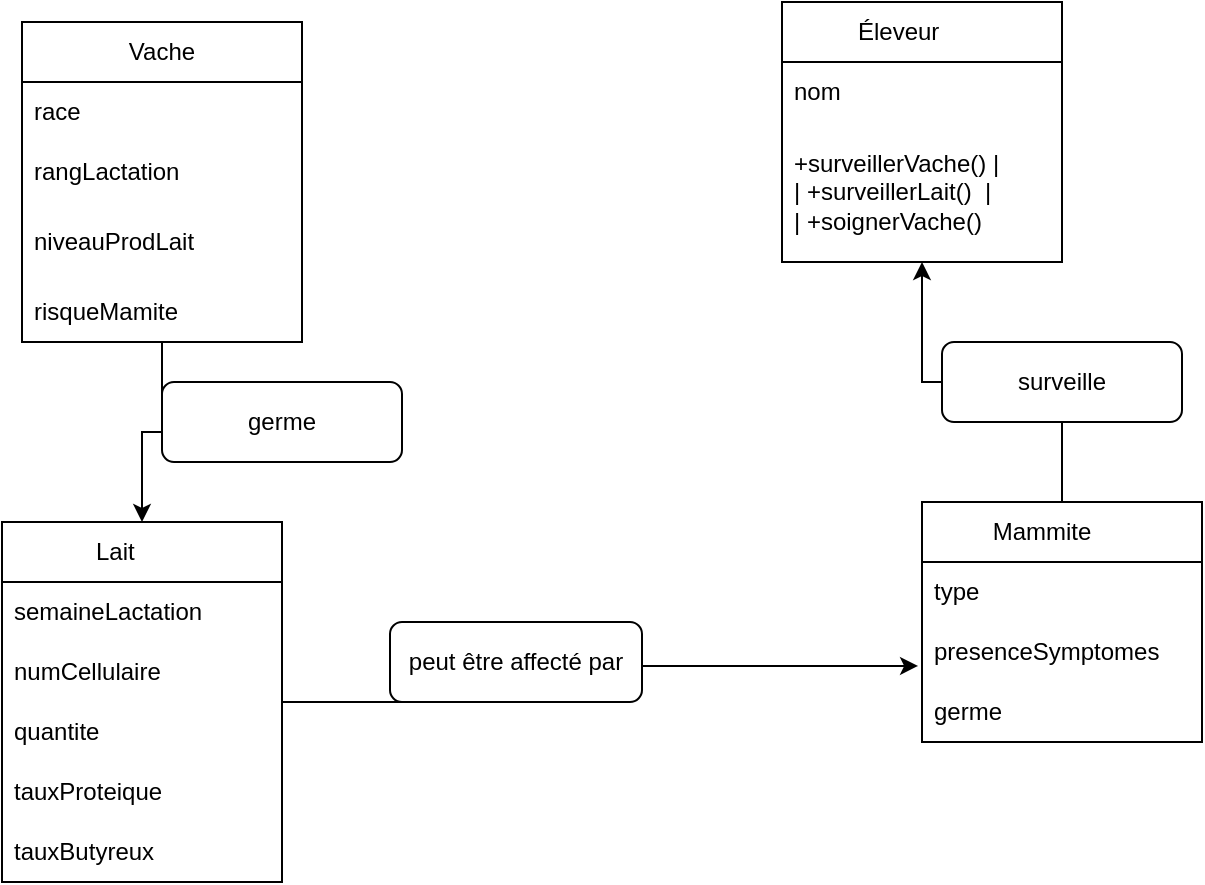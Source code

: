 <mxfile version="24.6.5" type="github">
  <diagram name="Page-1" id="fxIF09uHiyG3X8BWQkWe">
    <mxGraphModel dx="880" dy="469" grid="1" gridSize="10" guides="1" tooltips="1" connect="1" arrows="1" fold="1" page="1" pageScale="1" pageWidth="827" pageHeight="1169" math="0" shadow="0">
      <root>
        <mxCell id="0" />
        <mxCell id="1" parent="0" />
        <mxCell id="QW2y1-o9D00Q1jOCNm4x-34" style="edgeStyle=orthogonalEdgeStyle;rounded=0;orthogonalLoop=1;jettySize=auto;html=1;entryX=0.5;entryY=1;entryDx=0;entryDy=0;" edge="1" parent="1" source="QW2y1-o9D00Q1jOCNm4x-2" target="QW2y1-o9D00Q1jOCNm4x-10">
          <mxGeometry relative="1" as="geometry" />
        </mxCell>
        <mxCell id="QW2y1-o9D00Q1jOCNm4x-2" value="Mammite&amp;nbsp;&amp;nbsp;&amp;nbsp;&amp;nbsp;&amp;nbsp;&amp;nbsp; " style="swimlane;fontStyle=0;childLayout=stackLayout;horizontal=1;startSize=30;horizontalStack=0;resizeParent=1;resizeParentMax=0;resizeLast=0;collapsible=1;marginBottom=0;whiteSpace=wrap;html=1;" vertex="1" parent="1">
          <mxGeometry x="620" y="310" width="140" height="120" as="geometry" />
        </mxCell>
        <mxCell id="QW2y1-o9D00Q1jOCNm4x-3" value="type&amp;nbsp;&amp;nbsp;&amp;nbsp;&amp;nbsp;&amp;nbsp;&amp;nbsp;&amp;nbsp;&amp;nbsp;&amp;nbsp;&amp;nbsp;&amp;nbsp;&amp;nbsp; " style="text;strokeColor=none;fillColor=none;align=left;verticalAlign=middle;spacingLeft=4;spacingRight=4;overflow=hidden;points=[[0,0.5],[1,0.5]];portConstraint=eastwest;rotatable=0;whiteSpace=wrap;html=1;" vertex="1" parent="QW2y1-o9D00Q1jOCNm4x-2">
          <mxGeometry y="30" width="140" height="30" as="geometry" />
        </mxCell>
        <mxCell id="QW2y1-o9D00Q1jOCNm4x-4" value="presenceSymptomes" style="text;strokeColor=none;fillColor=none;align=left;verticalAlign=middle;spacingLeft=4;spacingRight=4;overflow=hidden;points=[[0,0.5],[1,0.5]];portConstraint=eastwest;rotatable=0;whiteSpace=wrap;html=1;" vertex="1" parent="QW2y1-o9D00Q1jOCNm4x-2">
          <mxGeometry y="60" width="140" height="30" as="geometry" />
        </mxCell>
        <mxCell id="QW2y1-o9D00Q1jOCNm4x-5" value="germe&amp;nbsp;&amp;nbsp;&amp;nbsp;&amp;nbsp;&amp;nbsp;&amp;nbsp;&amp;nbsp;&amp;nbsp;&amp;nbsp;&amp;nbsp;&amp;nbsp; " style="text;strokeColor=none;fillColor=none;align=left;verticalAlign=middle;spacingLeft=4;spacingRight=4;overflow=hidden;points=[[0,0.5],[1,0.5]];portConstraint=eastwest;rotatable=0;whiteSpace=wrap;html=1;" vertex="1" parent="QW2y1-o9D00Q1jOCNm4x-2">
          <mxGeometry y="90" width="140" height="30" as="geometry" />
        </mxCell>
        <mxCell id="QW2y1-o9D00Q1jOCNm4x-30" style="edgeStyle=orthogonalEdgeStyle;rounded=0;orthogonalLoop=1;jettySize=auto;html=1;entryX=0.5;entryY=0;entryDx=0;entryDy=0;" edge="1" parent="1" source="QW2y1-o9D00Q1jOCNm4x-6" target="QW2y1-o9D00Q1jOCNm4x-14">
          <mxGeometry relative="1" as="geometry" />
        </mxCell>
        <mxCell id="QW2y1-o9D00Q1jOCNm4x-6" value="  Vache " style="swimlane;fontStyle=0;childLayout=stackLayout;horizontal=1;startSize=30;horizontalStack=0;resizeParent=1;resizeParentMax=0;resizeLast=0;collapsible=1;marginBottom=0;whiteSpace=wrap;html=1;" vertex="1" parent="1">
          <mxGeometry x="170" y="70" width="140" height="160" as="geometry">
            <mxRectangle x="170" y="70" width="70" height="30" as="alternateBounds" />
          </mxGeometry>
        </mxCell>
        <mxCell id="QW2y1-o9D00Q1jOCNm4x-7" value="race" style="text;strokeColor=none;fillColor=none;align=left;verticalAlign=middle;spacingLeft=4;spacingRight=4;overflow=hidden;points=[[0,0.5],[1,0.5]];portConstraint=eastwest;rotatable=0;whiteSpace=wrap;html=1;" vertex="1" parent="QW2y1-o9D00Q1jOCNm4x-6">
          <mxGeometry y="30" width="140" height="30" as="geometry" />
        </mxCell>
        <mxCell id="QW2y1-o9D00Q1jOCNm4x-8" value="rangLactation" style="text;strokeColor=none;fillColor=none;align=left;verticalAlign=middle;spacingLeft=4;spacingRight=4;overflow=hidden;points=[[0,0.5],[1,0.5]];portConstraint=eastwest;rotatable=0;whiteSpace=wrap;html=1;" vertex="1" parent="QW2y1-o9D00Q1jOCNm4x-6">
          <mxGeometry y="60" width="140" height="30" as="geometry" />
        </mxCell>
        <mxCell id="QW2y1-o9D00Q1jOCNm4x-9" value="niveauProdLait" style="text;strokeColor=none;fillColor=none;align=left;verticalAlign=middle;spacingLeft=4;spacingRight=4;overflow=hidden;points=[[0,0.5],[1,0.5]];portConstraint=eastwest;rotatable=0;whiteSpace=wrap;html=1;" vertex="1" parent="QW2y1-o9D00Q1jOCNm4x-6">
          <mxGeometry y="90" width="140" height="40" as="geometry" />
        </mxCell>
        <mxCell id="QW2y1-o9D00Q1jOCNm4x-20" value="risqueMamite" style="text;strokeColor=none;fillColor=none;align=left;verticalAlign=middle;spacingLeft=4;spacingRight=4;overflow=hidden;points=[[0,0.5],[1,0.5]];portConstraint=eastwest;rotatable=0;whiteSpace=wrap;html=1;" vertex="1" parent="QW2y1-o9D00Q1jOCNm4x-6">
          <mxGeometry y="130" width="140" height="30" as="geometry" />
        </mxCell>
        <mxCell id="QW2y1-o9D00Q1jOCNm4x-10" value="Éleveur&amp;nbsp;&amp;nbsp;&amp;nbsp;&amp;nbsp;&amp;nbsp;&amp;nbsp;&amp;nbsp; " style="swimlane;fontStyle=0;childLayout=stackLayout;horizontal=1;startSize=30;horizontalStack=0;resizeParent=1;resizeParentMax=0;resizeLast=0;collapsible=1;marginBottom=0;whiteSpace=wrap;html=1;" vertex="1" parent="1">
          <mxGeometry x="550" y="60" width="140" height="130" as="geometry" />
        </mxCell>
        <mxCell id="QW2y1-o9D00Q1jOCNm4x-11" value="nom" style="text;strokeColor=none;fillColor=none;align=left;verticalAlign=middle;spacingLeft=4;spacingRight=4;overflow=hidden;points=[[0,0.5],[1,0.5]];portConstraint=eastwest;rotatable=0;whiteSpace=wrap;html=1;" vertex="1" parent="QW2y1-o9D00Q1jOCNm4x-10">
          <mxGeometry y="30" width="140" height="30" as="geometry" />
        </mxCell>
        <mxCell id="QW2y1-o9D00Q1jOCNm4x-13" value="+surveillerVache() |&lt;br&gt;| +surveillerLait()&amp;nbsp; |&lt;br&gt;| +soignerVache() " style="text;strokeColor=none;fillColor=none;align=left;verticalAlign=middle;spacingLeft=4;spacingRight=4;overflow=hidden;points=[[0,0.5],[1,0.5]];portConstraint=eastwest;rotatable=0;whiteSpace=wrap;html=1;" vertex="1" parent="QW2y1-o9D00Q1jOCNm4x-10">
          <mxGeometry y="60" width="140" height="70" as="geometry" />
        </mxCell>
        <mxCell id="QW2y1-o9D00Q1jOCNm4x-32" style="edgeStyle=orthogonalEdgeStyle;rounded=0;orthogonalLoop=1;jettySize=auto;html=1;entryX=-0.014;entryY=0.733;entryDx=0;entryDy=0;entryPerimeter=0;" edge="1" parent="1" source="QW2y1-o9D00Q1jOCNm4x-14" target="QW2y1-o9D00Q1jOCNm4x-4">
          <mxGeometry relative="1" as="geometry">
            <mxPoint x="600" y="390" as="targetPoint" />
          </mxGeometry>
        </mxCell>
        <mxCell id="QW2y1-o9D00Q1jOCNm4x-14" value="Lait&amp;nbsp;&amp;nbsp;&amp;nbsp;&amp;nbsp;&amp;nbsp;&amp;nbsp;&amp;nbsp;&amp;nbsp; " style="swimlane;fontStyle=0;childLayout=stackLayout;horizontal=1;startSize=30;horizontalStack=0;resizeParent=1;resizeParentMax=0;resizeLast=0;collapsible=1;marginBottom=0;whiteSpace=wrap;html=1;" vertex="1" parent="1">
          <mxGeometry x="160" y="320" width="140" height="180" as="geometry" />
        </mxCell>
        <mxCell id="QW2y1-o9D00Q1jOCNm4x-15" value="semaineLactation" style="text;strokeColor=none;fillColor=none;align=left;verticalAlign=middle;spacingLeft=4;spacingRight=4;overflow=hidden;points=[[0,0.5],[1,0.5]];portConstraint=eastwest;rotatable=0;whiteSpace=wrap;html=1;" vertex="1" parent="QW2y1-o9D00Q1jOCNm4x-14">
          <mxGeometry y="30" width="140" height="30" as="geometry" />
        </mxCell>
        <mxCell id="QW2y1-o9D00Q1jOCNm4x-16" value="numCellulaire&amp;nbsp;&amp;nbsp;&amp;nbsp; " style="text;strokeColor=none;fillColor=none;align=left;verticalAlign=middle;spacingLeft=4;spacingRight=4;overflow=hidden;points=[[0,0.5],[1,0.5]];portConstraint=eastwest;rotatable=0;whiteSpace=wrap;html=1;" vertex="1" parent="QW2y1-o9D00Q1jOCNm4x-14">
          <mxGeometry y="60" width="140" height="30" as="geometry" />
        </mxCell>
        <mxCell id="QW2y1-o9D00Q1jOCNm4x-17" value="quantite&amp;nbsp;&amp;nbsp;&amp;nbsp;&amp;nbsp;&amp;nbsp;&amp;nbsp;&amp;nbsp;&amp;nbsp; " style="text;strokeColor=none;fillColor=none;align=left;verticalAlign=middle;spacingLeft=4;spacingRight=4;overflow=hidden;points=[[0,0.5],[1,0.5]];portConstraint=eastwest;rotatable=0;whiteSpace=wrap;html=1;" vertex="1" parent="QW2y1-o9D00Q1jOCNm4x-14">
          <mxGeometry y="90" width="140" height="30" as="geometry" />
        </mxCell>
        <mxCell id="QW2y1-o9D00Q1jOCNm4x-28" value="tauxProteique&amp;nbsp;&amp;nbsp;&amp;nbsp; " style="text;strokeColor=none;fillColor=none;align=left;verticalAlign=middle;spacingLeft=4;spacingRight=4;overflow=hidden;points=[[0,0.5],[1,0.5]];portConstraint=eastwest;rotatable=0;whiteSpace=wrap;html=1;" vertex="1" parent="QW2y1-o9D00Q1jOCNm4x-14">
          <mxGeometry y="120" width="140" height="30" as="geometry" />
        </mxCell>
        <mxCell id="QW2y1-o9D00Q1jOCNm4x-29" value="tauxButyreux&amp;nbsp;&amp;nbsp;&amp;nbsp;&amp;nbsp; " style="text;strokeColor=none;fillColor=none;align=left;verticalAlign=middle;spacingLeft=4;spacingRight=4;overflow=hidden;points=[[0,0.5],[1,0.5]];portConstraint=eastwest;rotatable=0;whiteSpace=wrap;html=1;" vertex="1" parent="QW2y1-o9D00Q1jOCNm4x-14">
          <mxGeometry y="150" width="140" height="30" as="geometry" />
        </mxCell>
        <mxCell id="QW2y1-o9D00Q1jOCNm4x-31" value="germe" style="rounded=1;whiteSpace=wrap;html=1;" vertex="1" parent="1">
          <mxGeometry x="240" y="250" width="120" height="40" as="geometry" />
        </mxCell>
        <mxCell id="QW2y1-o9D00Q1jOCNm4x-33" value="peut être affecté par" style="rounded=1;whiteSpace=wrap;html=1;" vertex="1" parent="1">
          <mxGeometry x="354" y="370" width="126" height="40" as="geometry" />
        </mxCell>
        <mxCell id="QW2y1-o9D00Q1jOCNm4x-35" value="surveille" style="rounded=1;whiteSpace=wrap;html=1;" vertex="1" parent="1">
          <mxGeometry x="630" y="230" width="120" height="40" as="geometry" />
        </mxCell>
      </root>
    </mxGraphModel>
  </diagram>
</mxfile>
